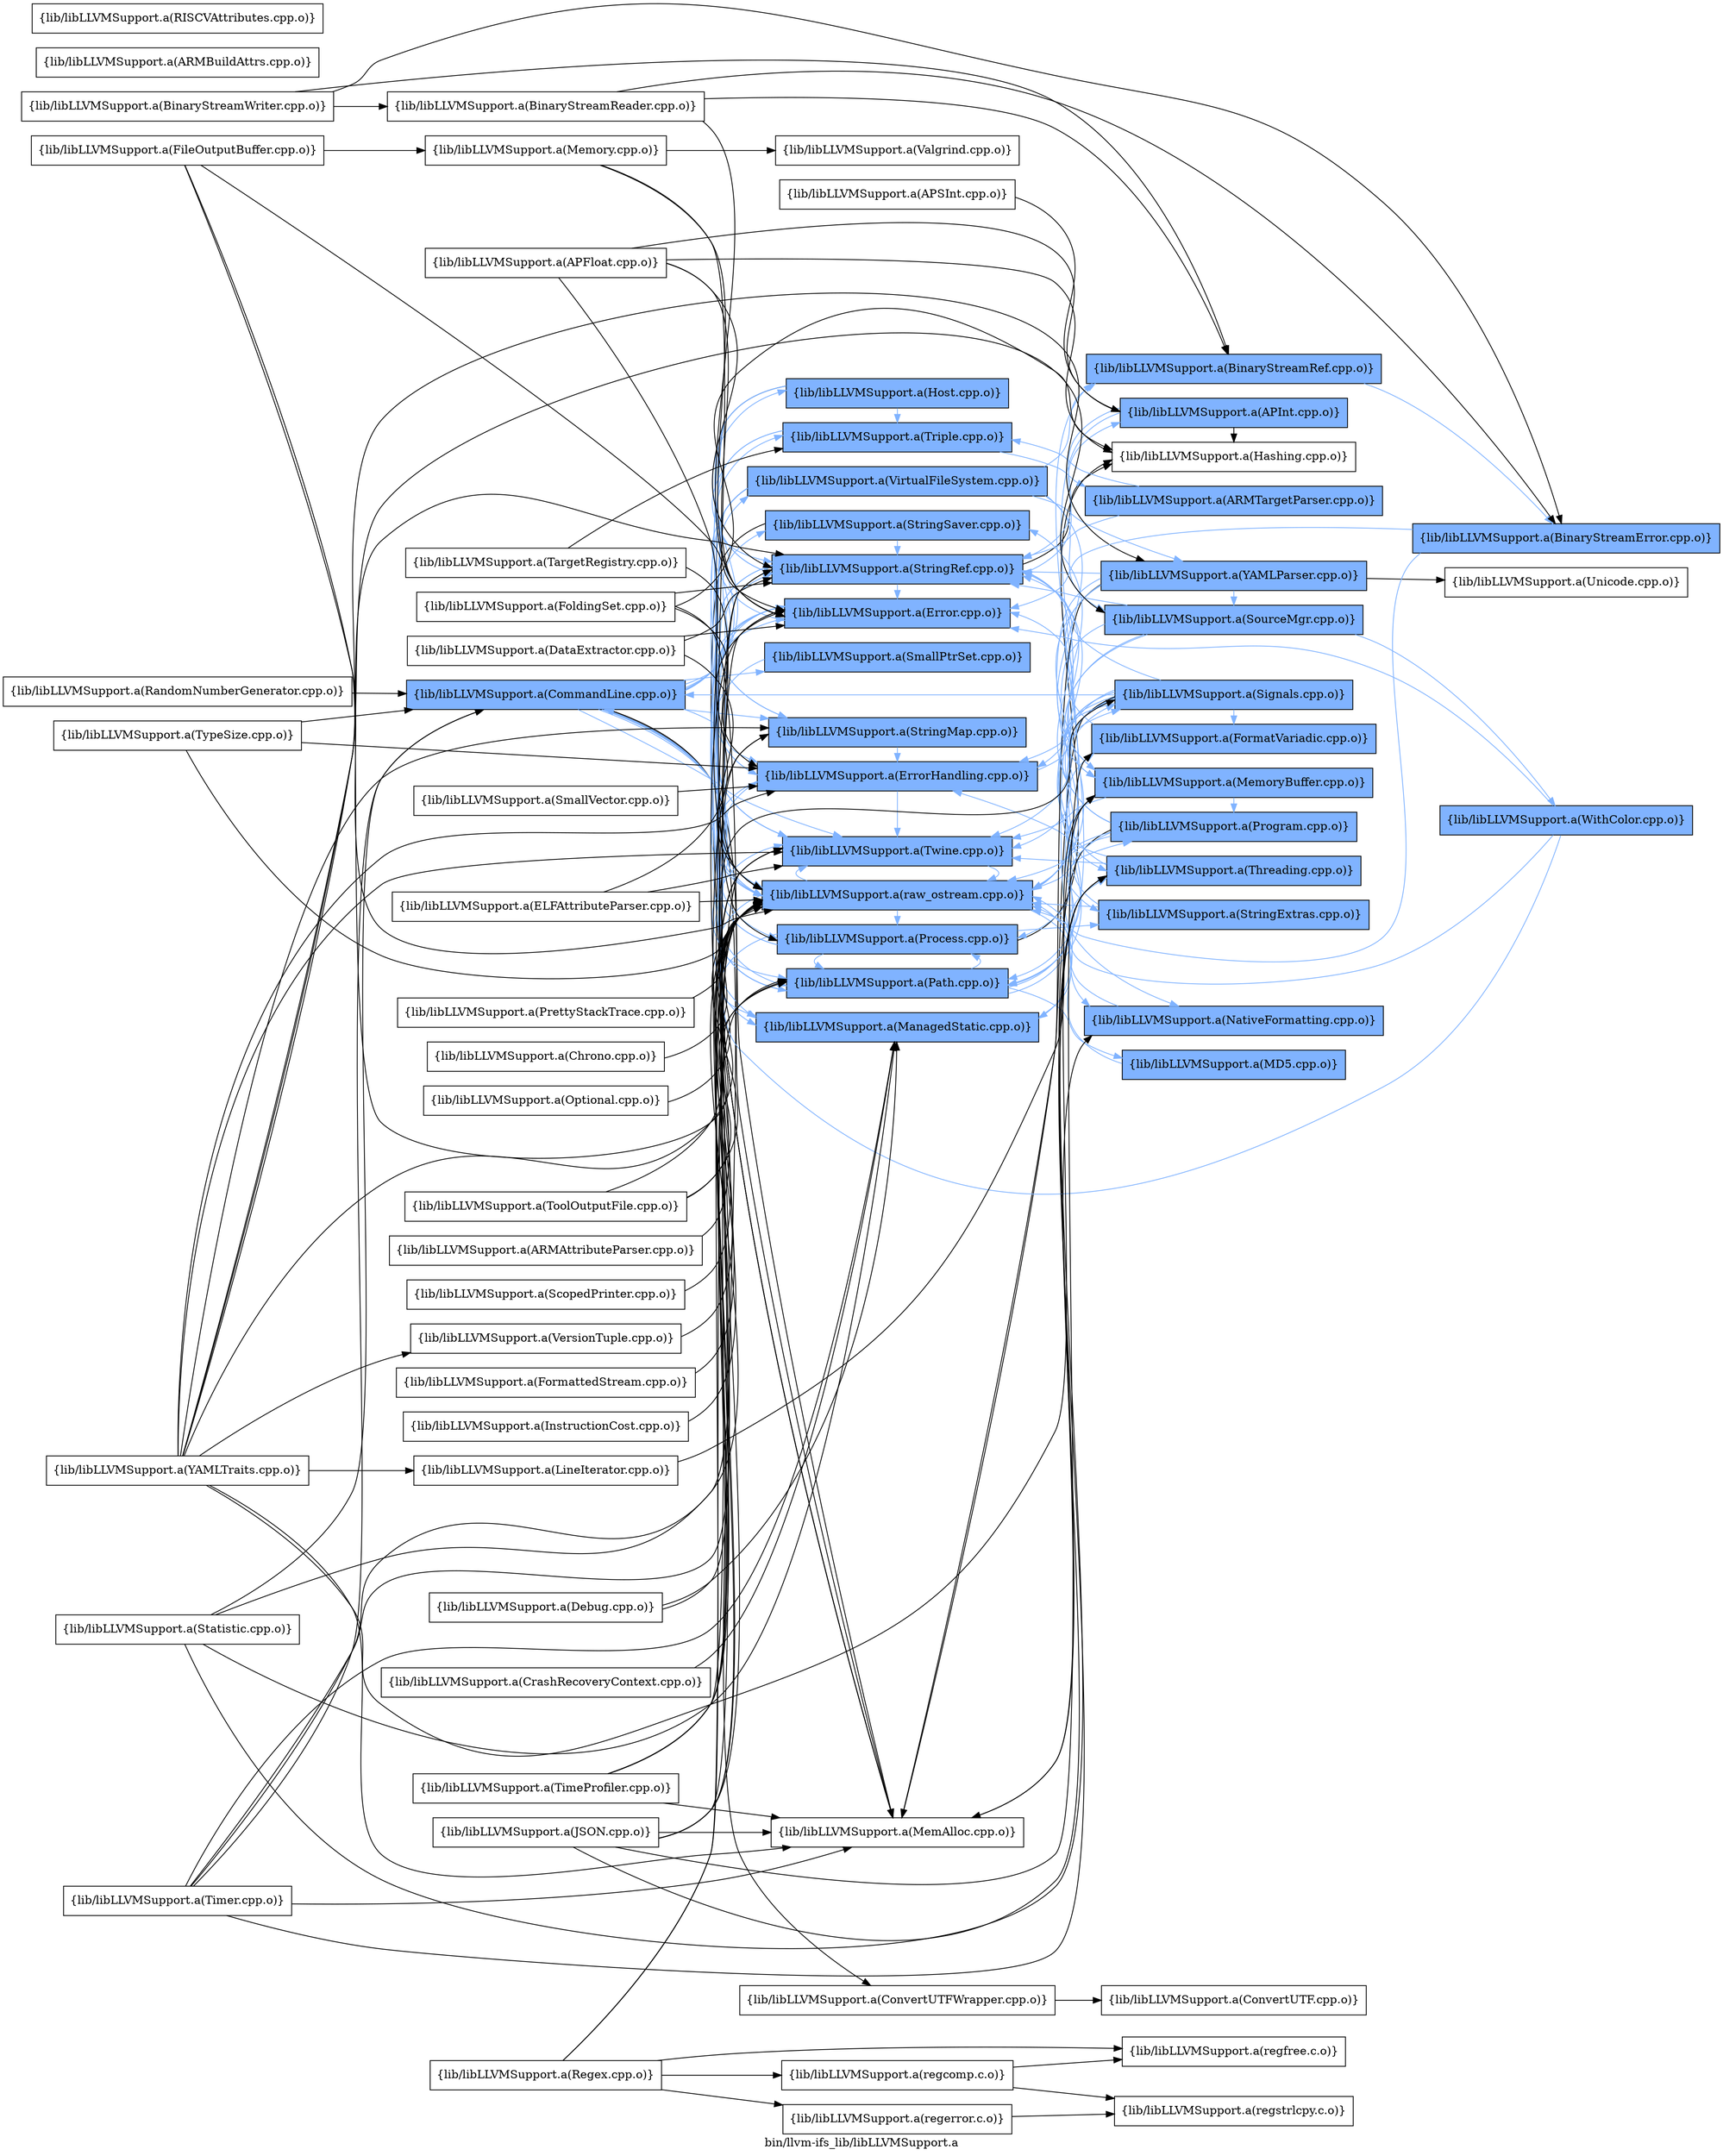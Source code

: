 digraph "bin/llvm-ifs_lib/libLLVMSupport.a" {
	label="bin/llvm-ifs_lib/libLLVMSupport.a";
	rankdir=LR;
	{ rank=same; Node0x55ffef7af9d8;  }
	{ rank=same; Node0x55ffef7aed58; Node0x55ffef7acbe8; Node0x55ffef7ac008; Node0x55ffef7ab888; Node0x55ffef7ab0b8; Node0x55ffef7ae218; Node0x55ffef7a8fe8; Node0x55ffef7a9448; Node0x55ffef7a9718; Node0x55ffef7ab928; Node0x55ffef7ac738; Node0x55ffef7ada48; Node0x55ffef7a7238; Node0x55ffef7a6b08; Node0x55ffef7aac08; Node0x55ffef7a7a08;  }
	{ rank=same; Node0x55ffef7aead8; Node0x55ffef7aa438; Node0x55ffef7a8ea8; Node0x55ffef7aa618; Node0x55ffef7ab248; Node0x55ffef7acb48; Node0x55ffef7ae998; Node0x55ffef7abd38; Node0x55ffef7afb18; Node0x55ffef7a78c8; Node0x55ffef7aae38; Node0x55ffef7ac878; Node0x55ffef7a6ba8; Node0x55ffef7a77d8; Node0x55ffef7a6108;  }
	{ rank=same; Node0x55ffef7af9d8;  }
	{ rank=same; Node0x55ffef7aed58; Node0x55ffef7acbe8; Node0x55ffef7ac008; Node0x55ffef7ab888; Node0x55ffef7ab0b8; Node0x55ffef7ae218; Node0x55ffef7a8fe8; Node0x55ffef7a9448; Node0x55ffef7a9718; Node0x55ffef7ab928; Node0x55ffef7ac738; Node0x55ffef7ada48; Node0x55ffef7a7238; Node0x55ffef7a6b08; Node0x55ffef7aac08; Node0x55ffef7a7a08;  }
	{ rank=same; Node0x55ffef7aead8; Node0x55ffef7aa438; Node0x55ffef7a8ea8; Node0x55ffef7aa618; Node0x55ffef7ab248; Node0x55ffef7acb48; Node0x55ffef7ae998; Node0x55ffef7abd38; Node0x55ffef7afb18; Node0x55ffef7a78c8; Node0x55ffef7aae38; Node0x55ffef7ac878; Node0x55ffef7a6ba8; Node0x55ffef7a77d8; Node0x55ffef7a6108;  }

	Node0x55ffef7af9d8 [shape=record,shape=box,group=1,style=filled,fillcolor="0.600000 0.5 1",label="{lib/libLLVMSupport.a(CommandLine.cpp.o)}"];
	Node0x55ffef7af9d8 -> Node0x55ffef7aed58;
	Node0x55ffef7af9d8 -> Node0x55ffef7acbe8[color="0.600000 0.5 1"];
	Node0x55ffef7af9d8 -> Node0x55ffef7ac008[color="0.600000 0.5 1"];
	Node0x55ffef7af9d8 -> Node0x55ffef7ab888[color="0.600000 0.5 1"];
	Node0x55ffef7af9d8 -> Node0x55ffef7ab0b8;
	Node0x55ffef7af9d8 -> Node0x55ffef7ae218[color="0.600000 0.5 1"];
	Node0x55ffef7af9d8 -> Node0x55ffef7a8fe8[color="0.600000 0.5 1"];
	Node0x55ffef7af9d8 -> Node0x55ffef7a9448[color="0.600000 0.5 1"];
	Node0x55ffef7af9d8 -> Node0x55ffef7a9718[color="0.600000 0.5 1"];
	Node0x55ffef7af9d8 -> Node0x55ffef7ab928[color="0.600000 0.5 1"];
	Node0x55ffef7af9d8 -> Node0x55ffef7ac738[color="0.600000 0.5 1"];
	Node0x55ffef7af9d8 -> Node0x55ffef7ada48[color="0.600000 0.5 1"];
	Node0x55ffef7af9d8 -> Node0x55ffef7a7238[color="0.600000 0.5 1"];
	Node0x55ffef7af9d8 -> Node0x55ffef7a6b08[color="0.600000 0.5 1"];
	Node0x55ffef7af9d8 -> Node0x55ffef7aac08[color="0.600000 0.5 1"];
	Node0x55ffef7af9d8 -> Node0x55ffef7a7a08[color="0.600000 0.5 1"];
	Node0x55ffef7acbe8 [shape=record,shape=box,group=1,style=filled,fillcolor="0.600000 0.5 1",label="{lib/libLLVMSupport.a(Error.cpp.o)}"];
	Node0x55ffef7acbe8 -> Node0x55ffef7ac008[color="0.600000 0.5 1"];
	Node0x55ffef7acbe8 -> Node0x55ffef7ab888[color="0.600000 0.5 1"];
	Node0x55ffef7acbe8 -> Node0x55ffef7ac738[color="0.600000 0.5 1"];
	Node0x55ffef7acbe8 -> Node0x55ffef7a7238[color="0.600000 0.5 1"];
	Node0x55ffef7ab0b8 [shape=record,shape=box,group=0,label="{lib/libLLVMSupport.a(MemAlloc.cpp.o)}"];
	Node0x55ffef7abd38 [shape=record,shape=box,group=1,style=filled,fillcolor="0.600000 0.5 1",label="{lib/libLLVMSupport.a(MemoryBuffer.cpp.o)}"];
	Node0x55ffef7abd38 -> Node0x55ffef7acbe8[color="0.600000 0.5 1"];
	Node0x55ffef7abd38 -> Node0x55ffef7ac738[color="0.600000 0.5 1"];
	Node0x55ffef7abd38 -> Node0x55ffef7aac08[color="0.600000 0.5 1"];
	Node0x55ffef7abd38 -> Node0x55ffef7a7a08[color="0.600000 0.5 1"];
	Node0x55ffef7abd38 -> Node0x55ffef7a6ba8[color="0.600000 0.5 1"];
	Node0x55ffef7ad4f8 [shape=record,shape=box,group=0,label="{lib/libLLVMSupport.a(Optional.cpp.o)}"];
	Node0x55ffef7ad4f8 -> Node0x55ffef7a7238;
	Node0x55ffef7a9718 [shape=record,shape=box,group=1,style=filled,fillcolor="0.600000 0.5 1",label="{lib/libLLVMSupport.a(StringRef.cpp.o)}"];
	Node0x55ffef7a9718 -> Node0x55ffef7acbe8[color="0.600000 0.5 1"];
	Node0x55ffef7a9718 -> Node0x55ffef7aa618[color="0.600000 0.5 1"];
	Node0x55ffef7a9718 -> Node0x55ffef7ab248;
	Node0x55ffef7ab928 [shape=record,shape=box,group=1,style=filled,fillcolor="0.600000 0.5 1",label="{lib/libLLVMSupport.a(Triple.cpp.o)}"];
	Node0x55ffef7ab928 -> Node0x55ffef7a9718[color="0.600000 0.5 1"];
	Node0x55ffef7ab928 -> Node0x55ffef7acb48[color="0.600000 0.5 1"];
	Node0x55ffef7ab928 -> Node0x55ffef7ac738[color="0.600000 0.5 1"];
	Node0x55ffef7ac738 [shape=record,shape=box,group=1,style=filled,fillcolor="0.600000 0.5 1",label="{lib/libLLVMSupport.a(Twine.cpp.o)}"];
	Node0x55ffef7ac738 -> Node0x55ffef7a7238[color="0.600000 0.5 1"];
	Node0x55ffef7add18 [shape=record,shape=box,group=0,label="{lib/libLLVMSupport.a(VersionTuple.cpp.o)}"];
	Node0x55ffef7add18 -> Node0x55ffef7a7238;
	Node0x55ffef7ae268 [shape=record,shape=box,group=1,style=filled,fillcolor="0.600000 0.5 1",label="{lib/libLLVMSupport.a(WithColor.cpp.o)}"];
	Node0x55ffef7ae268 -> Node0x55ffef7af9d8[color="0.600000 0.5 1"];
	Node0x55ffef7ae268 -> Node0x55ffef7acbe8[color="0.600000 0.5 1"];
	Node0x55ffef7ae268 -> Node0x55ffef7a7238[color="0.600000 0.5 1"];
	Node0x55ffef7a7d78 [shape=record,shape=box,group=0,label="{lib/libLLVMSupport.a(YAMLTraits.cpp.o)}"];
	Node0x55ffef7a7d78 -> Node0x55ffef7ac008;
	Node0x55ffef7a7d78 -> Node0x55ffef7ab0b8;
	Node0x55ffef7a7d78 -> Node0x55ffef7abd38;
	Node0x55ffef7a7d78 -> Node0x55ffef7afb18;
	Node0x55ffef7a7d78 -> Node0x55ffef7a8fe8;
	Node0x55ffef7a7d78 -> Node0x55ffef7a9718;
	Node0x55ffef7a7d78 -> Node0x55ffef7ac738;
	Node0x55ffef7a7d78 -> Node0x55ffef7add18;
	Node0x55ffef7a7d78 -> Node0x55ffef7a78c8;
	Node0x55ffef7a7d78 -> Node0x55ffef7a65b8;
	Node0x55ffef7a7d78 -> Node0x55ffef7a7238;
	Node0x55ffef7a7238 [shape=record,shape=box,group=1,style=filled,fillcolor="0.600000 0.5 1",label="{lib/libLLVMSupport.a(raw_ostream.cpp.o)}"];
	Node0x55ffef7a7238 -> Node0x55ffef7acbe8[color="0.600000 0.5 1"];
	Node0x55ffef7a7238 -> Node0x55ffef7ac008[color="0.600000 0.5 1"];
	Node0x55ffef7a7238 -> Node0x55ffef7aae38[color="0.600000 0.5 1"];
	Node0x55ffef7a7238 -> Node0x55ffef7ac878[color="0.600000 0.5 1"];
	Node0x55ffef7a7238 -> Node0x55ffef7ac738[color="0.600000 0.5 1"];
	Node0x55ffef7a7238 -> Node0x55ffef7aac08[color="0.600000 0.5 1"];
	Node0x55ffef7a7238 -> Node0x55ffef7a7a08[color="0.600000 0.5 1"];
	Node0x55ffef7a7238 -> Node0x55ffef7a6ba8[color="0.600000 0.5 1"];
	Node0x55ffef7ab6f8 [shape=record,shape=box,group=0,label="{lib/libLLVMSupport.a(FileOutputBuffer.cpp.o)}"];
	Node0x55ffef7ab6f8 -> Node0x55ffef7acbe8;
	Node0x55ffef7ab6f8 -> Node0x55ffef7a7238;
	Node0x55ffef7ab6f8 -> Node0x55ffef7a9df8;
	Node0x55ffef7ab6f8 -> Node0x55ffef7aac08;
	Node0x55ffef7aac08 [shape=record,shape=box,group=1,style=filled,fillcolor="0.600000 0.5 1",label="{lib/libLLVMSupport.a(Path.cpp.o)}"];
	Node0x55ffef7aac08 -> Node0x55ffef7ae998[color="0.600000 0.5 1"];
	Node0x55ffef7aac08 -> Node0x55ffef7acbe8[color="0.600000 0.5 1"];
	Node0x55ffef7aac08 -> Node0x55ffef7a9718[color="0.600000 0.5 1"];
	Node0x55ffef7aac08 -> Node0x55ffef7ac738[color="0.600000 0.5 1"];
	Node0x55ffef7aac08 -> Node0x55ffef7a77d8[color="0.600000 0.5 1"];
	Node0x55ffef7aac08 -> Node0x55ffef7a7a08[color="0.600000 0.5 1"];
	Node0x55ffef7aac08 -> Node0x55ffef7aa438[color="0.600000 0.5 1"];
	Node0x55ffef7ab888 [shape=record,shape=box,group=1,style=filled,fillcolor="0.600000 0.5 1",label="{lib/libLLVMSupport.a(ManagedStatic.cpp.o)}"];
	Node0x55ffef7ab888 -> Node0x55ffef7a8ea8[color="0.600000 0.5 1"];
	Node0x55ffef7ac008 [shape=record,shape=box,group=1,style=filled,fillcolor="0.600000 0.5 1",label="{lib/libLLVMSupport.a(ErrorHandling.cpp.o)}"];
	Node0x55ffef7ac008 -> Node0x55ffef7ac738[color="0.600000 0.5 1"];
	Node0x55ffef7ac008 -> Node0x55ffef7a7238[color="0.600000 0.5 1"];
	Node0x55ffef7ac008 -> Node0x55ffef7aa438[color="0.600000 0.5 1"];
	Node0x55ffef7a6b08 [shape=record,shape=box,group=1,style=filled,fillcolor="0.600000 0.5 1",label="{lib/libLLVMSupport.a(Host.cpp.o)}"];
	Node0x55ffef7a6b08 -> Node0x55ffef7ab0b8;
	Node0x55ffef7a6b08 -> Node0x55ffef7a8fe8[color="0.600000 0.5 1"];
	Node0x55ffef7a6b08 -> Node0x55ffef7a9718[color="0.600000 0.5 1"];
	Node0x55ffef7a6b08 -> Node0x55ffef7ab928[color="0.600000 0.5 1"];
	Node0x55ffef7a6b08 -> Node0x55ffef7a7238[color="0.600000 0.5 1"];
	Node0x55ffef7ae218 [shape=record,shape=box,group=1,style=filled,fillcolor="0.600000 0.5 1",label="{lib/libLLVMSupport.a(SmallPtrSet.cpp.o)}"];
	Node0x55ffef7ae218 -> Node0x55ffef7ac008[color="0.600000 0.5 1"];
	Node0x55ffef7a9448 [shape=record,shape=box,group=1,style=filled,fillcolor="0.600000 0.5 1",label="{lib/libLLVMSupport.a(StringSaver.cpp.o)}"];
	Node0x55ffef7a9448 -> Node0x55ffef7ab0b8;
	Node0x55ffef7a9448 -> Node0x55ffef7a9718[color="0.600000 0.5 1"];
	Node0x55ffef7afb18 [shape=record,shape=box,group=1,style=filled,fillcolor="0.600000 0.5 1",label="{lib/libLLVMSupport.a(SourceMgr.cpp.o)}"];
	Node0x55ffef7afb18 -> Node0x55ffef7abd38[color="0.600000 0.5 1"];
	Node0x55ffef7afb18 -> Node0x55ffef7a9718[color="0.600000 0.5 1"];
	Node0x55ffef7afb18 -> Node0x55ffef7ac738[color="0.600000 0.5 1"];
	Node0x55ffef7afb18 -> Node0x55ffef7ae268[color="0.600000 0.5 1"];
	Node0x55ffef7afb18 -> Node0x55ffef7a7238[color="0.600000 0.5 1"];
	Node0x55ffef7aafc8 [shape=record,shape=box,group=0,label="{lib/libLLVMSupport.a(ARMBuildAttrs.cpp.o)}"];
	Node0x55ffef7acdc8 [shape=record,shape=box,group=0,label="{lib/libLLVMSupport.a(RISCVAttributes.cpp.o)}"];
	Node0x55ffef7ac698 [shape=record,shape=box,group=0,label="{lib/libLLVMSupport.a(BinaryStreamReader.cpp.o)}"];
	Node0x55ffef7ac698 -> Node0x55ffef7ac8c8;
	Node0x55ffef7ac698 -> Node0x55ffef7ae998;
	Node0x55ffef7ac698 -> Node0x55ffef7acbe8;
	Node0x55ffef7a8fe8 [shape=record,shape=box,group=1,style=filled,fillcolor="0.600000 0.5 1",label="{lib/libLLVMSupport.a(StringMap.cpp.o)}"];
	Node0x55ffef7a8fe8 -> Node0x55ffef7ac008[color="0.600000 0.5 1"];
	Node0x55ffef7ac8c8 [shape=record,shape=box,group=1,style=filled,fillcolor="0.600000 0.5 1",label="{lib/libLLVMSupport.a(BinaryStreamError.cpp.o)}"];
	Node0x55ffef7ac8c8 -> Node0x55ffef7acbe8[color="0.600000 0.5 1"];
	Node0x55ffef7ac8c8 -> Node0x55ffef7a7238[color="0.600000 0.5 1"];
	Node0x55ffef7ae998 [shape=record,shape=box,group=1,style=filled,fillcolor="0.600000 0.5 1",label="{lib/libLLVMSupport.a(BinaryStreamRef.cpp.o)}"];
	Node0x55ffef7ae998 -> Node0x55ffef7ac8c8[color="0.600000 0.5 1"];
	Node0x55ffef7aae38 [shape=record,shape=box,group=1,style=filled,fillcolor="0.600000 0.5 1",label="{lib/libLLVMSupport.a(FormatVariadic.cpp.o)}"];
	Node0x55ffef7aae38 -> Node0x55ffef7a9718[color="0.600000 0.5 1"];
	Node0x55ffef7ac878 [shape=record,shape=box,group=1,style=filled,fillcolor="0.600000 0.5 1",label="{lib/libLLVMSupport.a(NativeFormatting.cpp.o)}"];
	Node0x55ffef7ac878 -> Node0x55ffef7a7238[color="0.600000 0.5 1"];
	Node0x55ffef7ad4a8 [shape=record,shape=box,group=0,label="{lib/libLLVMSupport.a(ARMAttributeParser.cpp.o)}"];
	Node0x55ffef7ad4a8 -> Node0x55ffef7a7238;
	Node0x55ffef7aed58 [shape=record,shape=box,group=0,label="{lib/libLLVMSupport.a(ConvertUTFWrapper.cpp.o)}"];
	Node0x55ffef7aed58 -> Node0x55ffef7aead8;
	Node0x55ffef7ada48 [shape=record,shape=box,group=1,style=filled,fillcolor="0.600000 0.5 1",label="{lib/libLLVMSupport.a(VirtualFileSystem.cpp.o)}"];
	Node0x55ffef7ada48 -> Node0x55ffef7ae998[color="0.600000 0.5 1"];
	Node0x55ffef7ada48 -> Node0x55ffef7acbe8[color="0.600000 0.5 1"];
	Node0x55ffef7ada48 -> Node0x55ffef7ab0b8;
	Node0x55ffef7ada48 -> Node0x55ffef7abd38[color="0.600000 0.5 1"];
	Node0x55ffef7ada48 -> Node0x55ffef7afb18[color="0.600000 0.5 1"];
	Node0x55ffef7ada48 -> Node0x55ffef7a8fe8[color="0.600000 0.5 1"];
	Node0x55ffef7ada48 -> Node0x55ffef7a9718[color="0.600000 0.5 1"];
	Node0x55ffef7ada48 -> Node0x55ffef7ac738[color="0.600000 0.5 1"];
	Node0x55ffef7ada48 -> Node0x55ffef7a78c8[color="0.600000 0.5 1"];
	Node0x55ffef7ada48 -> Node0x55ffef7a7238[color="0.600000 0.5 1"];
	Node0x55ffef7ada48 -> Node0x55ffef7aac08[color="0.600000 0.5 1"];
	Node0x55ffef7a7a08 [shape=record,shape=box,group=1,style=filled,fillcolor="0.600000 0.5 1",label="{lib/libLLVMSupport.a(Process.cpp.o)}"];
	Node0x55ffef7a7a08 -> Node0x55ffef7acbe8[color="0.600000 0.5 1"];
	Node0x55ffef7a7a08 -> Node0x55ffef7ab888[color="0.600000 0.5 1"];
	Node0x55ffef7a7a08 -> Node0x55ffef7a9718[color="0.600000 0.5 1"];
	Node0x55ffef7a7a08 -> Node0x55ffef7ab248;
	Node0x55ffef7a7a08 -> Node0x55ffef7aac08[color="0.600000 0.5 1"];
	Node0x55ffef7a7a08 -> Node0x55ffef7a6108[color="0.600000 0.5 1"];
	Node0x55ffef7aead8 [shape=record,shape=box,group=0,label="{lib/libLLVMSupport.a(ConvertUTF.cpp.o)}"];
	Node0x55ffef7ade58 [shape=record,shape=box,group=0,label="{lib/libLLVMSupport.a(DataExtractor.cpp.o)}"];
	Node0x55ffef7ade58 -> Node0x55ffef7acbe8;
	Node0x55ffef7ade58 -> Node0x55ffef7a9718;
	Node0x55ffef7ade58 -> Node0x55ffef7a7238;
	Node0x55ffef7ad9a8 [shape=record,shape=box,group=0,label="{lib/libLLVMSupport.a(ELFAttributeParser.cpp.o)}"];
	Node0x55ffef7ad9a8 -> Node0x55ffef7acbe8;
	Node0x55ffef7ad9a8 -> Node0x55ffef7ac738;
	Node0x55ffef7ad9a8 -> Node0x55ffef7a7238;
	Node0x55ffef7aa438 [shape=record,shape=box,group=1,style=filled,fillcolor="0.600000 0.5 1",label="{lib/libLLVMSupport.a(Signals.cpp.o)}"];
	Node0x55ffef7aa438 -> Node0x55ffef7af9d8[color="0.600000 0.5 1"];
	Node0x55ffef7aa438 -> Node0x55ffef7ac008[color="0.600000 0.5 1"];
	Node0x55ffef7aa438 -> Node0x55ffef7aae38[color="0.600000 0.5 1"];
	Node0x55ffef7aa438 -> Node0x55ffef7ab888[color="0.600000 0.5 1"];
	Node0x55ffef7aa438 -> Node0x55ffef7ab0b8;
	Node0x55ffef7aa438 -> Node0x55ffef7abd38[color="0.600000 0.5 1"];
	Node0x55ffef7aa438 -> Node0x55ffef7ac878[color="0.600000 0.5 1"];
	Node0x55ffef7aa438 -> Node0x55ffef7a9718[color="0.600000 0.5 1"];
	Node0x55ffef7aa438 -> Node0x55ffef7ac738[color="0.600000 0.5 1"];
	Node0x55ffef7aa438 -> Node0x55ffef7a7238[color="0.600000 0.5 1"];
	Node0x55ffef7aa438 -> Node0x55ffef7aac08[color="0.600000 0.5 1"];
	Node0x55ffef7aa438 -> Node0x55ffef7a8ea8[color="0.600000 0.5 1"];
	Node0x55ffef7ab978 [shape=record,shape=box,group=0,label="{lib/libLLVMSupport.a(Debug.cpp.o)}"];
	Node0x55ffef7ab978 -> Node0x55ffef7ab888;
	Node0x55ffef7ab978 -> Node0x55ffef7a7238;
	Node0x55ffef7a9df8 [shape=record,shape=box,group=0,label="{lib/libLLVMSupport.a(Memory.cpp.o)}"];
	Node0x55ffef7a9df8 -> Node0x55ffef7acbe8;
	Node0x55ffef7a9df8 -> Node0x55ffef7a7a08;
	Node0x55ffef7a9df8 -> Node0x55ffef7a91c8;
	Node0x55ffef7a8ea8 [shape=record,shape=box,group=1,style=filled,fillcolor="0.600000 0.5 1",label="{lib/libLLVMSupport.a(Threading.cpp.o)}"];
	Node0x55ffef7a8ea8 -> Node0x55ffef7ac008[color="0.600000 0.5 1"];
	Node0x55ffef7a8ea8 -> Node0x55ffef7ab0b8;
	Node0x55ffef7a8ea8 -> Node0x55ffef7a9718[color="0.600000 0.5 1"];
	Node0x55ffef7a8ea8 -> Node0x55ffef7ac738[color="0.600000 0.5 1"];
	Node0x55ffef7a6ba8 [shape=record,shape=box,group=1,style=filled,fillcolor="0.600000 0.5 1",label="{lib/libLLVMSupport.a(Program.cpp.o)}"];
	Node0x55ffef7a6ba8 -> Node0x55ffef7ab0b8;
	Node0x55ffef7a6ba8 -> Node0x55ffef7a9448[color="0.600000 0.5 1"];
	Node0x55ffef7a6ba8 -> Node0x55ffef7a9718[color="0.600000 0.5 1"];
	Node0x55ffef7a6ba8 -> Node0x55ffef7a7238[color="0.600000 0.5 1"];
	Node0x55ffef7a6ba8 -> Node0x55ffef7aac08[color="0.600000 0.5 1"];
	Node0x55ffef7a6ba8 -> Node0x55ffef7a6108[color="0.600000 0.5 1"];
	Node0x55ffef7ae948 [shape=record,shape=box,group=0,label="{lib/libLLVMSupport.a(ScopedPrinter.cpp.o)}"];
	Node0x55ffef7ae948 -> Node0x55ffef7a7238;
	Node0x55ffef7aee98 [shape=record,shape=box,group=0,label="{lib/libLLVMSupport.a(SmallVector.cpp.o)}"];
	Node0x55ffef7aee98 -> Node0x55ffef7ac008;
	Node0x55ffef7aa618 [shape=record,shape=box,group=1,style=filled,fillcolor="0.600000 0.5 1",label="{lib/libLLVMSupport.a(APInt.cpp.o)}"];
	Node0x55ffef7aa618 -> Node0x55ffef7a9718[color="0.600000 0.5 1"];
	Node0x55ffef7aa618 -> Node0x55ffef7ab248;
	Node0x55ffef7aa618 -> Node0x55ffef7a7238[color="0.600000 0.5 1"];
	Node0x55ffef7ab248 [shape=record,shape=box,group=0,label="{lib/libLLVMSupport.a(Hashing.cpp.o)}"];
	Node0x55ffef7aa3e8 [shape=record,shape=box,group=0,label="{lib/libLLVMSupport.a(APFloat.cpp.o)}"];
	Node0x55ffef7aa3e8 -> Node0x55ffef7acbe8;
	Node0x55ffef7aa3e8 -> Node0x55ffef7a9718;
	Node0x55ffef7aa3e8 -> Node0x55ffef7aa618;
	Node0x55ffef7aa3e8 -> Node0x55ffef7ab248;
	Node0x55ffef7aa3e8 -> Node0x55ffef7a7238;
	Node0x55ffef7ab518 [shape=record,shape=box,group=0,label="{lib/libLLVMSupport.a(FoldingSet.cpp.o)}"];
	Node0x55ffef7ab518 -> Node0x55ffef7ac008;
	Node0x55ffef7ab518 -> Node0x55ffef7ab0b8;
	Node0x55ffef7ab518 -> Node0x55ffef7a9718;
	Node0x55ffef7ab518 -> Node0x55ffef7ab248;
	Node0x55ffef7acb48 [shape=record,shape=box,group=1,style=filled,fillcolor="0.600000 0.5 1",label="{lib/libLLVMSupport.a(ARMTargetParser.cpp.o)}"];
	Node0x55ffef7acb48 -> Node0x55ffef7a9718[color="0.600000 0.5 1"];
	Node0x55ffef7acb48 -> Node0x55ffef7ab928[color="0.600000 0.5 1"];
	Node0x55ffef7acf08 [shape=record,shape=box,group=0,label="{lib/libLLVMSupport.a(TypeSize.cpp.o)}"];
	Node0x55ffef7acf08 -> Node0x55ffef7af9d8;
	Node0x55ffef7acf08 -> Node0x55ffef7ac008;
	Node0x55ffef7acf08 -> Node0x55ffef7a7238;
	Node0x55ffef7a78c8 [shape=record,shape=box,group=1,style=filled,fillcolor="0.600000 0.5 1",label="{lib/libLLVMSupport.a(YAMLParser.cpp.o)}"];
	Node0x55ffef7a78c8 -> Node0x55ffef7ac008[color="0.600000 0.5 1"];
	Node0x55ffef7a78c8 -> Node0x55ffef7ab0b8;
	Node0x55ffef7a78c8 -> Node0x55ffef7abd38[color="0.600000 0.5 1"];
	Node0x55ffef7a78c8 -> Node0x55ffef7afb18[color="0.600000 0.5 1"];
	Node0x55ffef7a78c8 -> Node0x55ffef7a9718[color="0.600000 0.5 1"];
	Node0x55ffef7a78c8 -> Node0x55ffef7a84a8;
	Node0x55ffef7a78c8 -> Node0x55ffef7a7238[color="0.600000 0.5 1"];
	Node0x55ffef7a84a8 [shape=record,shape=box,group=0,label="{lib/libLLVMSupport.a(Unicode.cpp.o)}"];
	Node0x55ffef7a65b8 [shape=record,shape=box,group=0,label="{lib/libLLVMSupport.a(LineIterator.cpp.o)}"];
	Node0x55ffef7a65b8 -> Node0x55ffef7abd38;
	Node0x55ffef7a91c8 [shape=record,shape=box,group=0,label="{lib/libLLVMSupport.a(Valgrind.cpp.o)}"];
	Node0x55ffef7a77d8 [shape=record,shape=box,group=1,style=filled,fillcolor="0.600000 0.5 1",label="{lib/libLLVMSupport.a(MD5.cpp.o)}"];
	Node0x55ffef7a77d8 -> Node0x55ffef7a7238[color="0.600000 0.5 1"];
	Node0x55ffef7a6108 [shape=record,shape=box,group=1,style=filled,fillcolor="0.600000 0.5 1",label="{lib/libLLVMSupport.a(StringExtras.cpp.o)}"];
	Node0x55ffef7a6108 -> Node0x55ffef7a9718[color="0.600000 0.5 1"];
	Node0x55ffef7a6108 -> Node0x55ffef7a7238[color="0.600000 0.5 1"];
	Node0x55ffef7a85e8 [shape=record,shape=box,group=0,label="{lib/libLLVMSupport.a(CrashRecoveryContext.cpp.o)}"];
	Node0x55ffef7a85e8 -> Node0x55ffef7ab888;
	Node0x55ffef7aa6b8 [shape=record,shape=box,group=0,label="{lib/libLLVMSupport.a(TargetRegistry.cpp.o)}"];
	Node0x55ffef7aa6b8 -> Node0x55ffef7ab928;
	Node0x55ffef7aa6b8 -> Node0x55ffef7a7238;
	Node0x55ffef7a9588 [shape=record,shape=box,group=0,label="{lib/libLLVMSupport.a(BinaryStreamWriter.cpp.o)}"];
	Node0x55ffef7a9588 -> Node0x55ffef7ac8c8;
	Node0x55ffef7a9588 -> Node0x55ffef7ac698;
	Node0x55ffef7a9588 -> Node0x55ffef7ae998;
	Node0x55ffef7a9c68 [shape=record,shape=box,group=0,label="{lib/libLLVMSupport.a(APSInt.cpp.o)}"];
	Node0x55ffef7a9c68 -> Node0x55ffef7aa618;
	Node0x55ffef7a7d28 [shape=record,shape=box,group=0,label="{lib/libLLVMSupport.a(FormattedStream.cpp.o)}"];
	Node0x55ffef7a7d28 -> Node0x55ffef7a7238;
	Node0x55ffef7a80e8 [shape=record,shape=box,group=0,label="{lib/libLLVMSupport.a(Regex.cpp.o)}"];
	Node0x55ffef7a80e8 -> Node0x55ffef7a9718;
	Node0x55ffef7a80e8 -> Node0x55ffef7ac738;
	Node0x55ffef7a80e8 -> Node0x55ffef7a6158;
	Node0x55ffef7a80e8 -> Node0x55ffef7aa208;
	Node0x55ffef7a80e8 -> Node0x55ffef7a9f38;
	Node0x55ffef7a6158 [shape=record,shape=box,group=0,label="{lib/libLLVMSupport.a(regcomp.c.o)}"];
	Node0x55ffef7a6158 -> Node0x55ffef7a70a8;
	Node0x55ffef7a6158 -> Node0x55ffef7aa208;
	Node0x55ffef7aa208 [shape=record,shape=box,group=0,label="{lib/libLLVMSupport.a(regfree.c.o)}"];
	Node0x55ffef7a9f38 [shape=record,shape=box,group=0,label="{lib/libLLVMSupport.a(regerror.c.o)}"];
	Node0x55ffef7a9f38 -> Node0x55ffef7a70a8;
	Node0x55ffef7a70a8 [shape=record,shape=box,group=0,label="{lib/libLLVMSupport.a(regstrlcpy.c.o)}"];
	Node0x55ffef7a8e08 [shape=record,shape=box,group=0,label="{lib/libLLVMSupport.a(InstructionCost.cpp.o)}"];
	Node0x55ffef7a8e08 -> Node0x55ffef7a7238;
	Node0x55ffef7aea38 [shape=record,shape=box,group=0,label="{lib/libLLVMSupport.a(ToolOutputFile.cpp.o)}"];
	Node0x55ffef7aea38 -> Node0x55ffef7a7238;
	Node0x55ffef7aea38 -> Node0x55ffef7aac08;
	Node0x55ffef7aea38 -> Node0x55ffef7aa438;
	Node0x55ffef7a7c88 [shape=record,shape=box,group=0,label="{lib/libLLVMSupport.a(RandomNumberGenerator.cpp.o)}"];
	Node0x55ffef7a7c88 -> Node0x55ffef7af9d8;
	Node0x55ffef7ae5d8 [shape=record,shape=box,group=0,label="{lib/libLLVMSupport.a(Statistic.cpp.o)}"];
	Node0x55ffef7ae5d8 -> Node0x55ffef7af9d8;
	Node0x55ffef7ae5d8 -> Node0x55ffef7ab888;
	Node0x55ffef7ae5d8 -> Node0x55ffef7a7238;
	Node0x55ffef7ae5d8 -> Node0x55ffef7a8ea8;
	Node0x55ffef7adea8 [shape=record,shape=box,group=0,label="{lib/libLLVMSupport.a(Timer.cpp.o)}"];
	Node0x55ffef7adea8 -> Node0x55ffef7af9d8;
	Node0x55ffef7adea8 -> Node0x55ffef7ab888;
	Node0x55ffef7adea8 -> Node0x55ffef7ab0b8;
	Node0x55ffef7adea8 -> Node0x55ffef7a8fe8;
	Node0x55ffef7adea8 -> Node0x55ffef7a7238;
	Node0x55ffef7adea8 -> Node0x55ffef7a8ea8;
	Node0x55ffef7ad8b8 [shape=record,shape=box,group=0,label="{lib/libLLVMSupport.a(TimeProfiler.cpp.o)}"];
	Node0x55ffef7ad8b8 -> Node0x55ffef7acbe8;
	Node0x55ffef7ad8b8 -> Node0x55ffef7ab0b8;
	Node0x55ffef7ad8b8 -> Node0x55ffef7a8fe8;
	Node0x55ffef7ad8b8 -> Node0x55ffef7ac738;
	Node0x55ffef7ad8b8 -> Node0x55ffef7a7238;
	Node0x55ffef7ad8b8 -> Node0x55ffef7aac08;
	Node0x55ffef7aebc8 [shape=record,shape=box,group=0,label="{lib/libLLVMSupport.a(JSON.cpp.o)}"];
	Node0x55ffef7aebc8 -> Node0x55ffef7acbe8;
	Node0x55ffef7aebc8 -> Node0x55ffef7aae38;
	Node0x55ffef7aebc8 -> Node0x55ffef7ab0b8;
	Node0x55ffef7aebc8 -> Node0x55ffef7ac878;
	Node0x55ffef7aebc8 -> Node0x55ffef7a9718;
	Node0x55ffef7aebc8 -> Node0x55ffef7ac738;
	Node0x55ffef7aebc8 -> Node0x55ffef7a7238;
	Node0x55ffef7afac8 [shape=record,shape=box,group=0,label="{lib/libLLVMSupport.a(PrettyStackTrace.cpp.o)}"];
	Node0x55ffef7afac8 -> Node0x55ffef7a7238;
	Node0x55ffef7ae2b8 [shape=record,shape=box,group=0,label="{lib/libLLVMSupport.a(Chrono.cpp.o)}"];
	Node0x55ffef7ae2b8 -> Node0x55ffef7a7238;
}
